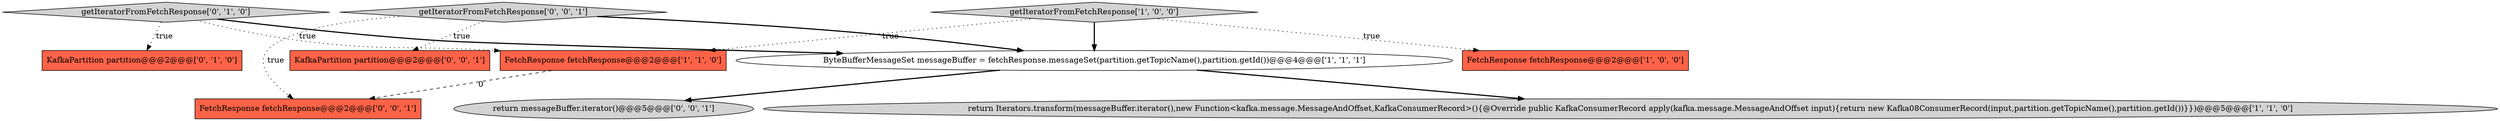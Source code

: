 digraph {
4 [style = filled, label = "ByteBufferMessageSet messageBuffer = fetchResponse.messageSet(partition.getTopicName(),partition.getId())@@@4@@@['1', '1', '1']", fillcolor = white, shape = ellipse image = "AAA0AAABBB1BBB"];
1 [style = filled, label = "FetchResponse fetchResponse@@@2@@@['1', '0', '0']", fillcolor = tomato, shape = box image = "AAA0AAABBB1BBB"];
5 [style = filled, label = "getIteratorFromFetchResponse['0', '1', '0']", fillcolor = lightgray, shape = diamond image = "AAA0AAABBB2BBB"];
3 [style = filled, label = "FetchResponse fetchResponse@@@2@@@['1', '1', '0']", fillcolor = tomato, shape = box image = "AAA0AAABBB1BBB"];
7 [style = filled, label = "KafkaPartition partition@@@2@@@['0', '0', '1']", fillcolor = tomato, shape = box image = "AAA0AAABBB3BBB"];
8 [style = filled, label = "return messageBuffer.iterator()@@@5@@@['0', '0', '1']", fillcolor = lightgray, shape = ellipse image = "AAA0AAABBB3BBB"];
10 [style = filled, label = "FetchResponse fetchResponse@@@2@@@['0', '0', '1']", fillcolor = tomato, shape = box image = "AAA0AAABBB3BBB"];
2 [style = filled, label = "return Iterators.transform(messageBuffer.iterator(),new Function<kafka.message.MessageAndOffset,KafkaConsumerRecord>(){@Override public KafkaConsumerRecord apply(kafka.message.MessageAndOffset input){return new Kafka08ConsumerRecord(input,partition.getTopicName(),partition.getId())}})@@@5@@@['1', '1', '0']", fillcolor = lightgray, shape = ellipse image = "AAA0AAABBB1BBB"];
9 [style = filled, label = "getIteratorFromFetchResponse['0', '0', '1']", fillcolor = lightgray, shape = diamond image = "AAA0AAABBB3BBB"];
6 [style = filled, label = "KafkaPartition partition@@@2@@@['0', '1', '0']", fillcolor = tomato, shape = box image = "AAA0AAABBB2BBB"];
0 [style = filled, label = "getIteratorFromFetchResponse['1', '0', '0']", fillcolor = lightgray, shape = diamond image = "AAA0AAABBB1BBB"];
5->6 [style = dotted, label="true"];
0->3 [style = dotted, label="true"];
0->1 [style = dotted, label="true"];
4->8 [style = bold, label=""];
0->4 [style = bold, label=""];
9->4 [style = bold, label=""];
3->10 [style = dashed, label="0"];
5->4 [style = bold, label=""];
9->10 [style = dotted, label="true"];
4->2 [style = bold, label=""];
5->3 [style = dotted, label="true"];
9->7 [style = dotted, label="true"];
}
